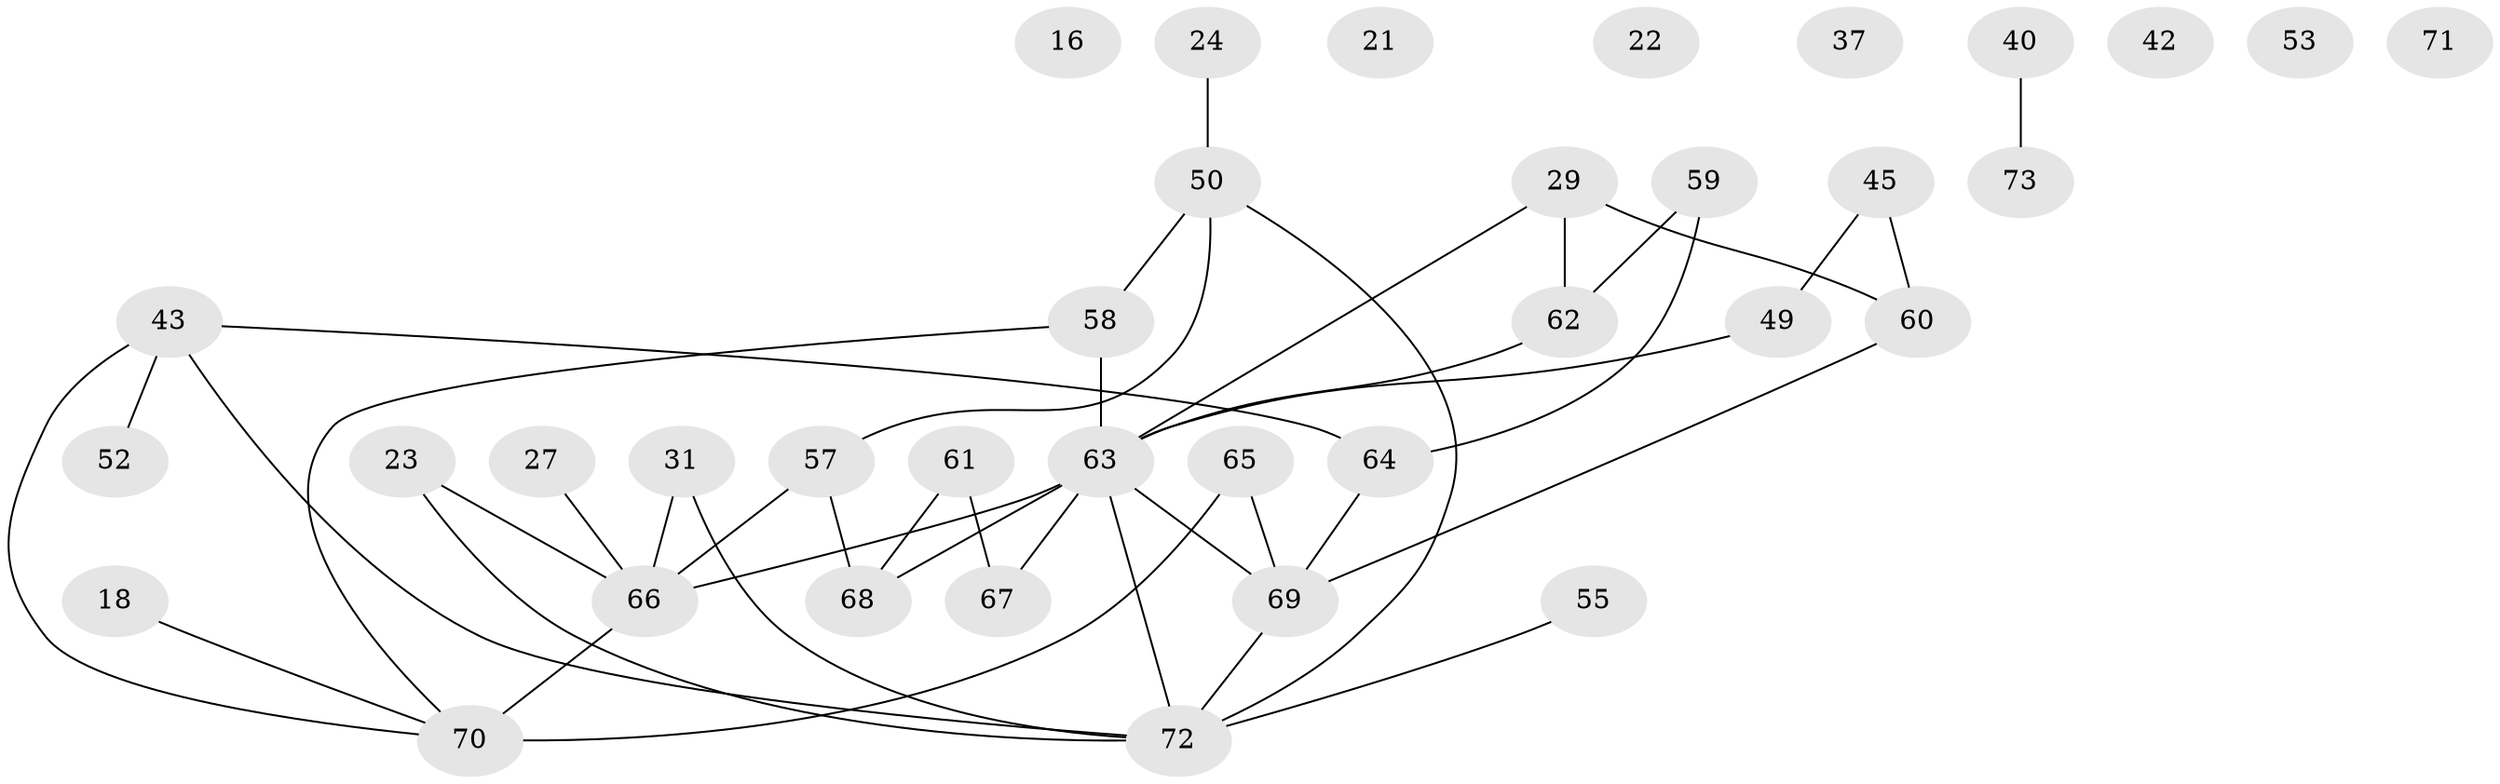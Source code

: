 // original degree distribution, {3: 0.3013698630136986, 2: 0.273972602739726, 4: 0.0821917808219178, 5: 0.0821917808219178, 1: 0.136986301369863, 0: 0.0958904109589041, 6: 0.0136986301369863, 8: 0.0136986301369863}
// Generated by graph-tools (version 1.1) at 2025/40/03/09/25 04:40:10]
// undirected, 36 vertices, 42 edges
graph export_dot {
graph [start="1"]
  node [color=gray90,style=filled];
  16;
  18;
  21;
  22;
  23;
  24;
  27;
  29;
  31;
  37;
  40;
  42;
  43 [super="+14"];
  45;
  49;
  50 [super="+28"];
  52;
  53;
  55;
  57 [super="+56"];
  58 [super="+46"];
  59 [super="+17+10+39"];
  60 [super="+54"];
  61;
  62 [super="+26+38"];
  63 [super="+33+51+44"];
  64 [super="+15+32"];
  65;
  66 [super="+47+48"];
  67;
  68;
  69 [super="+36+4"];
  70 [super="+19"];
  71;
  72 [super="+1+11+34"];
  73;
  18 -- 70;
  23 -- 66;
  23 -- 72;
  24 -- 50;
  27 -- 66;
  29 -- 60 [weight=2];
  29 -- 62 [weight=2];
  29 -- 63;
  31 -- 66;
  31 -- 72;
  40 -- 73;
  43 -- 52;
  43 -- 64;
  43 -- 72;
  43 -- 70;
  45 -- 49;
  45 -- 60;
  49 -- 63;
  50 -- 58 [weight=2];
  50 -- 72 [weight=2];
  50 -- 57;
  55 -- 72;
  57 -- 68;
  57 -- 66;
  58 -- 63;
  58 -- 70;
  59 -- 62;
  59 -- 64;
  60 -- 69;
  61 -- 67;
  61 -- 68;
  62 -- 63 [weight=2];
  63 -- 67;
  63 -- 72 [weight=4];
  63 -- 66 [weight=5];
  63 -- 68;
  63 -- 69;
  64 -- 69;
  65 -- 70;
  65 -- 69;
  66 -- 70 [weight=2];
  69 -- 72;
}
